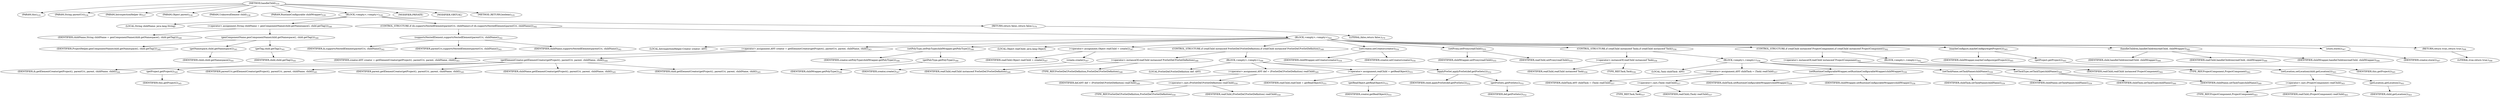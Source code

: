 digraph "handleChild" {  
"985" [label = <(METHOD,handleChild)<SUB>535</SUB>> ]
"56" [label = <(PARAM,this)<SUB>535</SUB>> ]
"986" [label = <(PARAM,String parentUri)<SUB>536</SUB>> ]
"987" [label = <(PARAM,IntrospectionHelper ih)<SUB>537</SUB>> ]
"988" [label = <(PARAM,Object parent)<SUB>538</SUB>> ]
"989" [label = <(PARAM,UnknownElement child)<SUB>538</SUB>> ]
"990" [label = <(PARAM,RuntimeConfigurable childWrapper)<SUB>539</SUB>> ]
"991" [label = <(BLOCK,&lt;empty&gt;,&lt;empty&gt;)<SUB>539</SUB>> ]
"992" [label = <(LOCAL,String childName: java.lang.String)> ]
"993" [label = <(&lt;operator&gt;.assignment,String childName = genComponentName(child.getNamespace(), child.getTag()))<SUB>540</SUB>> ]
"994" [label = <(IDENTIFIER,childName,String childName = genComponentName(child.getNamespace(), child.getTag()))<SUB>540</SUB>> ]
"995" [label = <(genComponentName,genComponentName(child.getNamespace(), child.getTag()))<SUB>540</SUB>> ]
"996" [label = <(IDENTIFIER,ProjectHelper,genComponentName(child.getNamespace(), child.getTag()))<SUB>540</SUB>> ]
"997" [label = <(getNamespace,child.getNamespace())<SUB>541</SUB>> ]
"998" [label = <(IDENTIFIER,child,child.getNamespace())<SUB>541</SUB>> ]
"999" [label = <(getTag,child.getTag())<SUB>541</SUB>> ]
"1000" [label = <(IDENTIFIER,child,child.getTag())<SUB>541</SUB>> ]
"1001" [label = <(CONTROL_STRUCTURE,if (ih.supportsNestedElement(parentUri, childName)),if (ih.supportsNestedElement(parentUri, childName)))<SUB>542</SUB>> ]
"1002" [label = <(supportsNestedElement,supportsNestedElement(parentUri, childName))<SUB>542</SUB>> ]
"1003" [label = <(IDENTIFIER,ih,supportsNestedElement(parentUri, childName))<SUB>542</SUB>> ]
"1004" [label = <(IDENTIFIER,parentUri,supportsNestedElement(parentUri, childName))<SUB>542</SUB>> ]
"1005" [label = <(IDENTIFIER,childName,supportsNestedElement(parentUri, childName))<SUB>542</SUB>> ]
"1006" [label = <(BLOCK,&lt;empty&gt;,&lt;empty&gt;)<SUB>542</SUB>> ]
"1007" [label = <(LOCAL,IntrospectionHelper.Creator creator: ANY)> ]
"1008" [label = <(&lt;operator&gt;.assignment,ANY creator = getElementCreator(getProject(), parentUri, parent, childName, child))<SUB>543</SUB>> ]
"1009" [label = <(IDENTIFIER,creator,ANY creator = getElementCreator(getProject(), parentUri, parent, childName, child))<SUB>543</SUB>> ]
"1010" [label = <(getElementCreator,getElementCreator(getProject(), parentUri, parent, childName, child))<SUB>544</SUB>> ]
"1011" [label = <(IDENTIFIER,ih,getElementCreator(getProject(), parentUri, parent, childName, child))<SUB>544</SUB>> ]
"1012" [label = <(getProject,getProject())<SUB>545</SUB>> ]
"55" [label = <(IDENTIFIER,this,getProject())<SUB>545</SUB>> ]
"1013" [label = <(IDENTIFIER,parentUri,getElementCreator(getProject(), parentUri, parent, childName, child))<SUB>545</SUB>> ]
"1014" [label = <(IDENTIFIER,parent,getElementCreator(getProject(), parentUri, parent, childName, child))<SUB>545</SUB>> ]
"1015" [label = <(IDENTIFIER,childName,getElementCreator(getProject(), parentUri, parent, childName, child))<SUB>545</SUB>> ]
"1016" [label = <(IDENTIFIER,child,getElementCreator(getProject(), parentUri, parent, childName, child))<SUB>545</SUB>> ]
"1017" [label = <(setPolyType,setPolyType(childWrapper.getPolyType()))<SUB>546</SUB>> ]
"1018" [label = <(IDENTIFIER,creator,setPolyType(childWrapper.getPolyType()))<SUB>546</SUB>> ]
"1019" [label = <(getPolyType,getPolyType())<SUB>546</SUB>> ]
"1020" [label = <(IDENTIFIER,childWrapper,getPolyType())<SUB>546</SUB>> ]
"1021" [label = <(LOCAL,Object realChild: java.lang.Object)> ]
"1022" [label = <(&lt;operator&gt;.assignment,Object realChild = create())<SUB>547</SUB>> ]
"1023" [label = <(IDENTIFIER,realChild,Object realChild = create())<SUB>547</SUB>> ]
"1024" [label = <(create,create())<SUB>547</SUB>> ]
"1025" [label = <(IDENTIFIER,creator,create())<SUB>547</SUB>> ]
"1026" [label = <(CONTROL_STRUCTURE,if (realChild instanceof PreSetDef.PreSetDefinition),if (realChild instanceof PreSetDef.PreSetDefinition))<SUB>548</SUB>> ]
"1027" [label = <(&lt;operator&gt;.instanceOf,realChild instanceof PreSetDef.PreSetDefinition)<SUB>548</SUB>> ]
"1028" [label = <(IDENTIFIER,realChild,realChild instanceof PreSetDef.PreSetDefinition)<SUB>548</SUB>> ]
"1029" [label = <(TYPE_REF,PreSetDef.PreSetDefinition,PreSetDef.PreSetDefinition)<SUB>548</SUB>> ]
"1030" [label = <(BLOCK,&lt;empty&gt;,&lt;empty&gt;)<SUB>548</SUB>> ]
"1031" [label = <(LOCAL,PreSetDef.PreSetDefinition def: ANY)> ]
"1032" [label = <(&lt;operator&gt;.assignment,ANY def = (PreSetDef.PreSetDefinition) realChild)<SUB>549</SUB>> ]
"1033" [label = <(IDENTIFIER,def,ANY def = (PreSetDef.PreSetDefinition) realChild)<SUB>549</SUB>> ]
"1034" [label = <(&lt;operator&gt;.cast,(PreSetDef.PreSetDefinition) realChild)<SUB>550</SUB>> ]
"1035" [label = <(TYPE_REF,PreSetDef.PreSetDefinition,PreSetDef.PreSetDefinition)<SUB>550</SUB>> ]
"1036" [label = <(IDENTIFIER,realChild,(PreSetDef.PreSetDefinition) realChild)<SUB>550</SUB>> ]
"1037" [label = <(&lt;operator&gt;.assignment,realChild = getRealObject())<SUB>551</SUB>> ]
"1038" [label = <(IDENTIFIER,realChild,realChild = getRealObject())<SUB>551</SUB>> ]
"1039" [label = <(getRealObject,getRealObject())<SUB>551</SUB>> ]
"1040" [label = <(IDENTIFIER,creator,getRealObject())<SUB>551</SUB>> ]
"1041" [label = <(applyPreSet,applyPreSet(def.getPreSets()))<SUB>552</SUB>> ]
"1042" [label = <(IDENTIFIER,child,applyPreSet(def.getPreSets()))<SUB>552</SUB>> ]
"1043" [label = <(getPreSets,getPreSets())<SUB>552</SUB>> ]
"1044" [label = <(IDENTIFIER,def,getPreSets())<SUB>552</SUB>> ]
"1045" [label = <(setCreator,setCreator(creator))<SUB>554</SUB>> ]
"1046" [label = <(IDENTIFIER,childWrapper,setCreator(creator))<SUB>554</SUB>> ]
"1047" [label = <(IDENTIFIER,creator,setCreator(creator))<SUB>554</SUB>> ]
"1048" [label = <(setProxy,setProxy(realChild))<SUB>555</SUB>> ]
"1049" [label = <(IDENTIFIER,childWrapper,setProxy(realChild))<SUB>555</SUB>> ]
"1050" [label = <(IDENTIFIER,realChild,setProxy(realChild))<SUB>555</SUB>> ]
"1051" [label = <(CONTROL_STRUCTURE,if (realChild instanceof Task),if (realChild instanceof Task))<SUB>556</SUB>> ]
"1052" [label = <(&lt;operator&gt;.instanceOf,realChild instanceof Task)<SUB>556</SUB>> ]
"1053" [label = <(IDENTIFIER,realChild,realChild instanceof Task)<SUB>556</SUB>> ]
"1054" [label = <(TYPE_REF,Task,Task)<SUB>556</SUB>> ]
"1055" [label = <(BLOCK,&lt;empty&gt;,&lt;empty&gt;)<SUB>556</SUB>> ]
"1056" [label = <(LOCAL,Task childTask: ANY)> ]
"1057" [label = <(&lt;operator&gt;.assignment,ANY childTask = (Task) realChild)<SUB>557</SUB>> ]
"1058" [label = <(IDENTIFIER,childTask,ANY childTask = (Task) realChild)<SUB>557</SUB>> ]
"1059" [label = <(&lt;operator&gt;.cast,(Task) realChild)<SUB>557</SUB>> ]
"1060" [label = <(TYPE_REF,Task,Task)<SUB>557</SUB>> ]
"1061" [label = <(IDENTIFIER,realChild,(Task) realChild)<SUB>557</SUB>> ]
"1062" [label = <(setRuntimeConfigurableWrapper,setRuntimeConfigurableWrapper(childWrapper))<SUB>558</SUB>> ]
"1063" [label = <(IDENTIFIER,childTask,setRuntimeConfigurableWrapper(childWrapper))<SUB>558</SUB>> ]
"1064" [label = <(IDENTIFIER,childWrapper,setRuntimeConfigurableWrapper(childWrapper))<SUB>558</SUB>> ]
"1065" [label = <(setTaskName,setTaskName(childName))<SUB>559</SUB>> ]
"1066" [label = <(IDENTIFIER,childTask,setTaskName(childName))<SUB>559</SUB>> ]
"1067" [label = <(IDENTIFIER,childName,setTaskName(childName))<SUB>559</SUB>> ]
"1068" [label = <(setTaskType,setTaskType(childName))<SUB>560</SUB>> ]
"1069" [label = <(IDENTIFIER,childTask,setTaskType(childName))<SUB>560</SUB>> ]
"1070" [label = <(IDENTIFIER,childName,setTaskType(childName))<SUB>560</SUB>> ]
"1071" [label = <(CONTROL_STRUCTURE,if (realChild instanceof ProjectComponent),if (realChild instanceof ProjectComponent))<SUB>562</SUB>> ]
"1072" [label = <(&lt;operator&gt;.instanceOf,realChild instanceof ProjectComponent)<SUB>562</SUB>> ]
"1073" [label = <(IDENTIFIER,realChild,realChild instanceof ProjectComponent)<SUB>562</SUB>> ]
"1074" [label = <(TYPE_REF,ProjectComponent,ProjectComponent)<SUB>562</SUB>> ]
"1075" [label = <(BLOCK,&lt;empty&gt;,&lt;empty&gt;)<SUB>562</SUB>> ]
"1076" [label = <(setLocation,setLocation(child.getLocation()))<SUB>563</SUB>> ]
"1077" [label = <(&lt;operator&gt;.cast,(ProjectComponent) realChild)<SUB>563</SUB>> ]
"1078" [label = <(TYPE_REF,ProjectComponent,ProjectComponent)<SUB>563</SUB>> ]
"1079" [label = <(IDENTIFIER,realChild,(ProjectComponent) realChild)<SUB>563</SUB>> ]
"1080" [label = <(getLocation,getLocation())<SUB>563</SUB>> ]
"1081" [label = <(IDENTIFIER,child,getLocation())<SUB>563</SUB>> ]
"1082" [label = <(maybeConfigure,maybeConfigure(getProject()))<SUB>565</SUB>> ]
"1083" [label = <(IDENTIFIER,childWrapper,maybeConfigure(getProject()))<SUB>565</SUB>> ]
"1084" [label = <(getProject,getProject())<SUB>565</SUB>> ]
"57" [label = <(IDENTIFIER,this,getProject())<SUB>565</SUB>> ]
"1085" [label = <(handleChildren,handleChildren(realChild, childWrapper))<SUB>566</SUB>> ]
"1086" [label = <(IDENTIFIER,child,handleChildren(realChild, childWrapper))<SUB>566</SUB>> ]
"1087" [label = <(IDENTIFIER,realChild,handleChildren(realChild, childWrapper))<SUB>566</SUB>> ]
"1088" [label = <(IDENTIFIER,childWrapper,handleChildren(realChild, childWrapper))<SUB>566</SUB>> ]
"1089" [label = <(store,store())<SUB>567</SUB>> ]
"1090" [label = <(IDENTIFIER,creator,store())<SUB>567</SUB>> ]
"1091" [label = <(RETURN,return true;,return true;)<SUB>568</SUB>> ]
"1092" [label = <(LITERAL,true,return true;)<SUB>568</SUB>> ]
"1093" [label = <(RETURN,return false;,return false;)<SUB>570</SUB>> ]
"1094" [label = <(LITERAL,false,return false;)<SUB>570</SUB>> ]
"1095" [label = <(MODIFIER,PRIVATE)> ]
"1096" [label = <(MODIFIER,VIRTUAL)> ]
"1097" [label = <(METHOD_RETURN,boolean)<SUB>535</SUB>> ]
  "985" -> "56" 
  "985" -> "986" 
  "985" -> "987" 
  "985" -> "988" 
  "985" -> "989" 
  "985" -> "990" 
  "985" -> "991" 
  "985" -> "1095" 
  "985" -> "1096" 
  "985" -> "1097" 
  "991" -> "992" 
  "991" -> "993" 
  "991" -> "1001" 
  "991" -> "1093" 
  "993" -> "994" 
  "993" -> "995" 
  "995" -> "996" 
  "995" -> "997" 
  "995" -> "999" 
  "997" -> "998" 
  "999" -> "1000" 
  "1001" -> "1002" 
  "1001" -> "1006" 
  "1002" -> "1003" 
  "1002" -> "1004" 
  "1002" -> "1005" 
  "1006" -> "1007" 
  "1006" -> "1008" 
  "1006" -> "1017" 
  "1006" -> "1021" 
  "1006" -> "1022" 
  "1006" -> "1026" 
  "1006" -> "1045" 
  "1006" -> "1048" 
  "1006" -> "1051" 
  "1006" -> "1071" 
  "1006" -> "1082" 
  "1006" -> "1085" 
  "1006" -> "1089" 
  "1006" -> "1091" 
  "1008" -> "1009" 
  "1008" -> "1010" 
  "1010" -> "1011" 
  "1010" -> "1012" 
  "1010" -> "1013" 
  "1010" -> "1014" 
  "1010" -> "1015" 
  "1010" -> "1016" 
  "1012" -> "55" 
  "1017" -> "1018" 
  "1017" -> "1019" 
  "1019" -> "1020" 
  "1022" -> "1023" 
  "1022" -> "1024" 
  "1024" -> "1025" 
  "1026" -> "1027" 
  "1026" -> "1030" 
  "1027" -> "1028" 
  "1027" -> "1029" 
  "1030" -> "1031" 
  "1030" -> "1032" 
  "1030" -> "1037" 
  "1030" -> "1041" 
  "1032" -> "1033" 
  "1032" -> "1034" 
  "1034" -> "1035" 
  "1034" -> "1036" 
  "1037" -> "1038" 
  "1037" -> "1039" 
  "1039" -> "1040" 
  "1041" -> "1042" 
  "1041" -> "1043" 
  "1043" -> "1044" 
  "1045" -> "1046" 
  "1045" -> "1047" 
  "1048" -> "1049" 
  "1048" -> "1050" 
  "1051" -> "1052" 
  "1051" -> "1055" 
  "1052" -> "1053" 
  "1052" -> "1054" 
  "1055" -> "1056" 
  "1055" -> "1057" 
  "1055" -> "1062" 
  "1055" -> "1065" 
  "1055" -> "1068" 
  "1057" -> "1058" 
  "1057" -> "1059" 
  "1059" -> "1060" 
  "1059" -> "1061" 
  "1062" -> "1063" 
  "1062" -> "1064" 
  "1065" -> "1066" 
  "1065" -> "1067" 
  "1068" -> "1069" 
  "1068" -> "1070" 
  "1071" -> "1072" 
  "1071" -> "1075" 
  "1072" -> "1073" 
  "1072" -> "1074" 
  "1075" -> "1076" 
  "1076" -> "1077" 
  "1076" -> "1080" 
  "1077" -> "1078" 
  "1077" -> "1079" 
  "1080" -> "1081" 
  "1082" -> "1083" 
  "1082" -> "1084" 
  "1084" -> "57" 
  "1085" -> "1086" 
  "1085" -> "1087" 
  "1085" -> "1088" 
  "1089" -> "1090" 
  "1091" -> "1092" 
  "1093" -> "1094" 
}
